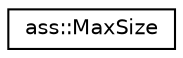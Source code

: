 digraph "Graphical Class Hierarchy"
{
 // LATEX_PDF_SIZE
  edge [fontname="Helvetica",fontsize="10",labelfontname="Helvetica",labelfontsize="10"];
  node [fontname="Helvetica",fontsize="10",shape=record];
  rankdir="LR";
  Node0 [label="ass::MaxSize",height=0.2,width=0.4,color="black", fillcolor="white", style="filled",URL="$structass_1_1MaxSize.html",tooltip="Controls the max size of AView."];
}
